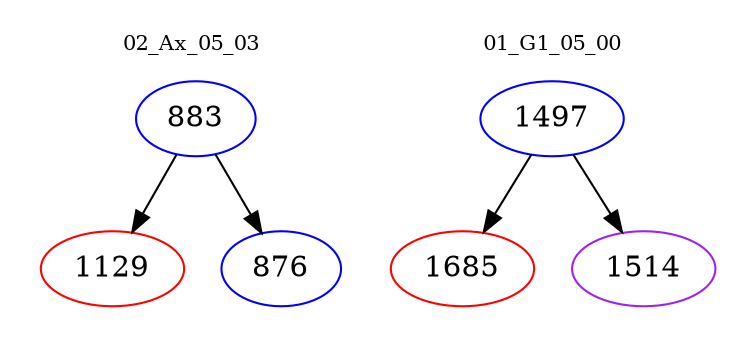 digraph{
subgraph cluster_0 {
color = white
label = "02_Ax_05_03";
fontsize=10;
T0_883 [label="883", color="blue"]
T0_883 -> T0_1129 [color="black"]
T0_1129 [label="1129", color="red"]
T0_883 -> T0_876 [color="black"]
T0_876 [label="876", color="blue"]
}
subgraph cluster_1 {
color = white
label = "01_G1_05_00";
fontsize=10;
T1_1497 [label="1497", color="blue"]
T1_1497 -> T1_1685 [color="black"]
T1_1685 [label="1685", color="red"]
T1_1497 -> T1_1514 [color="black"]
T1_1514 [label="1514", color="purple"]
}
}
